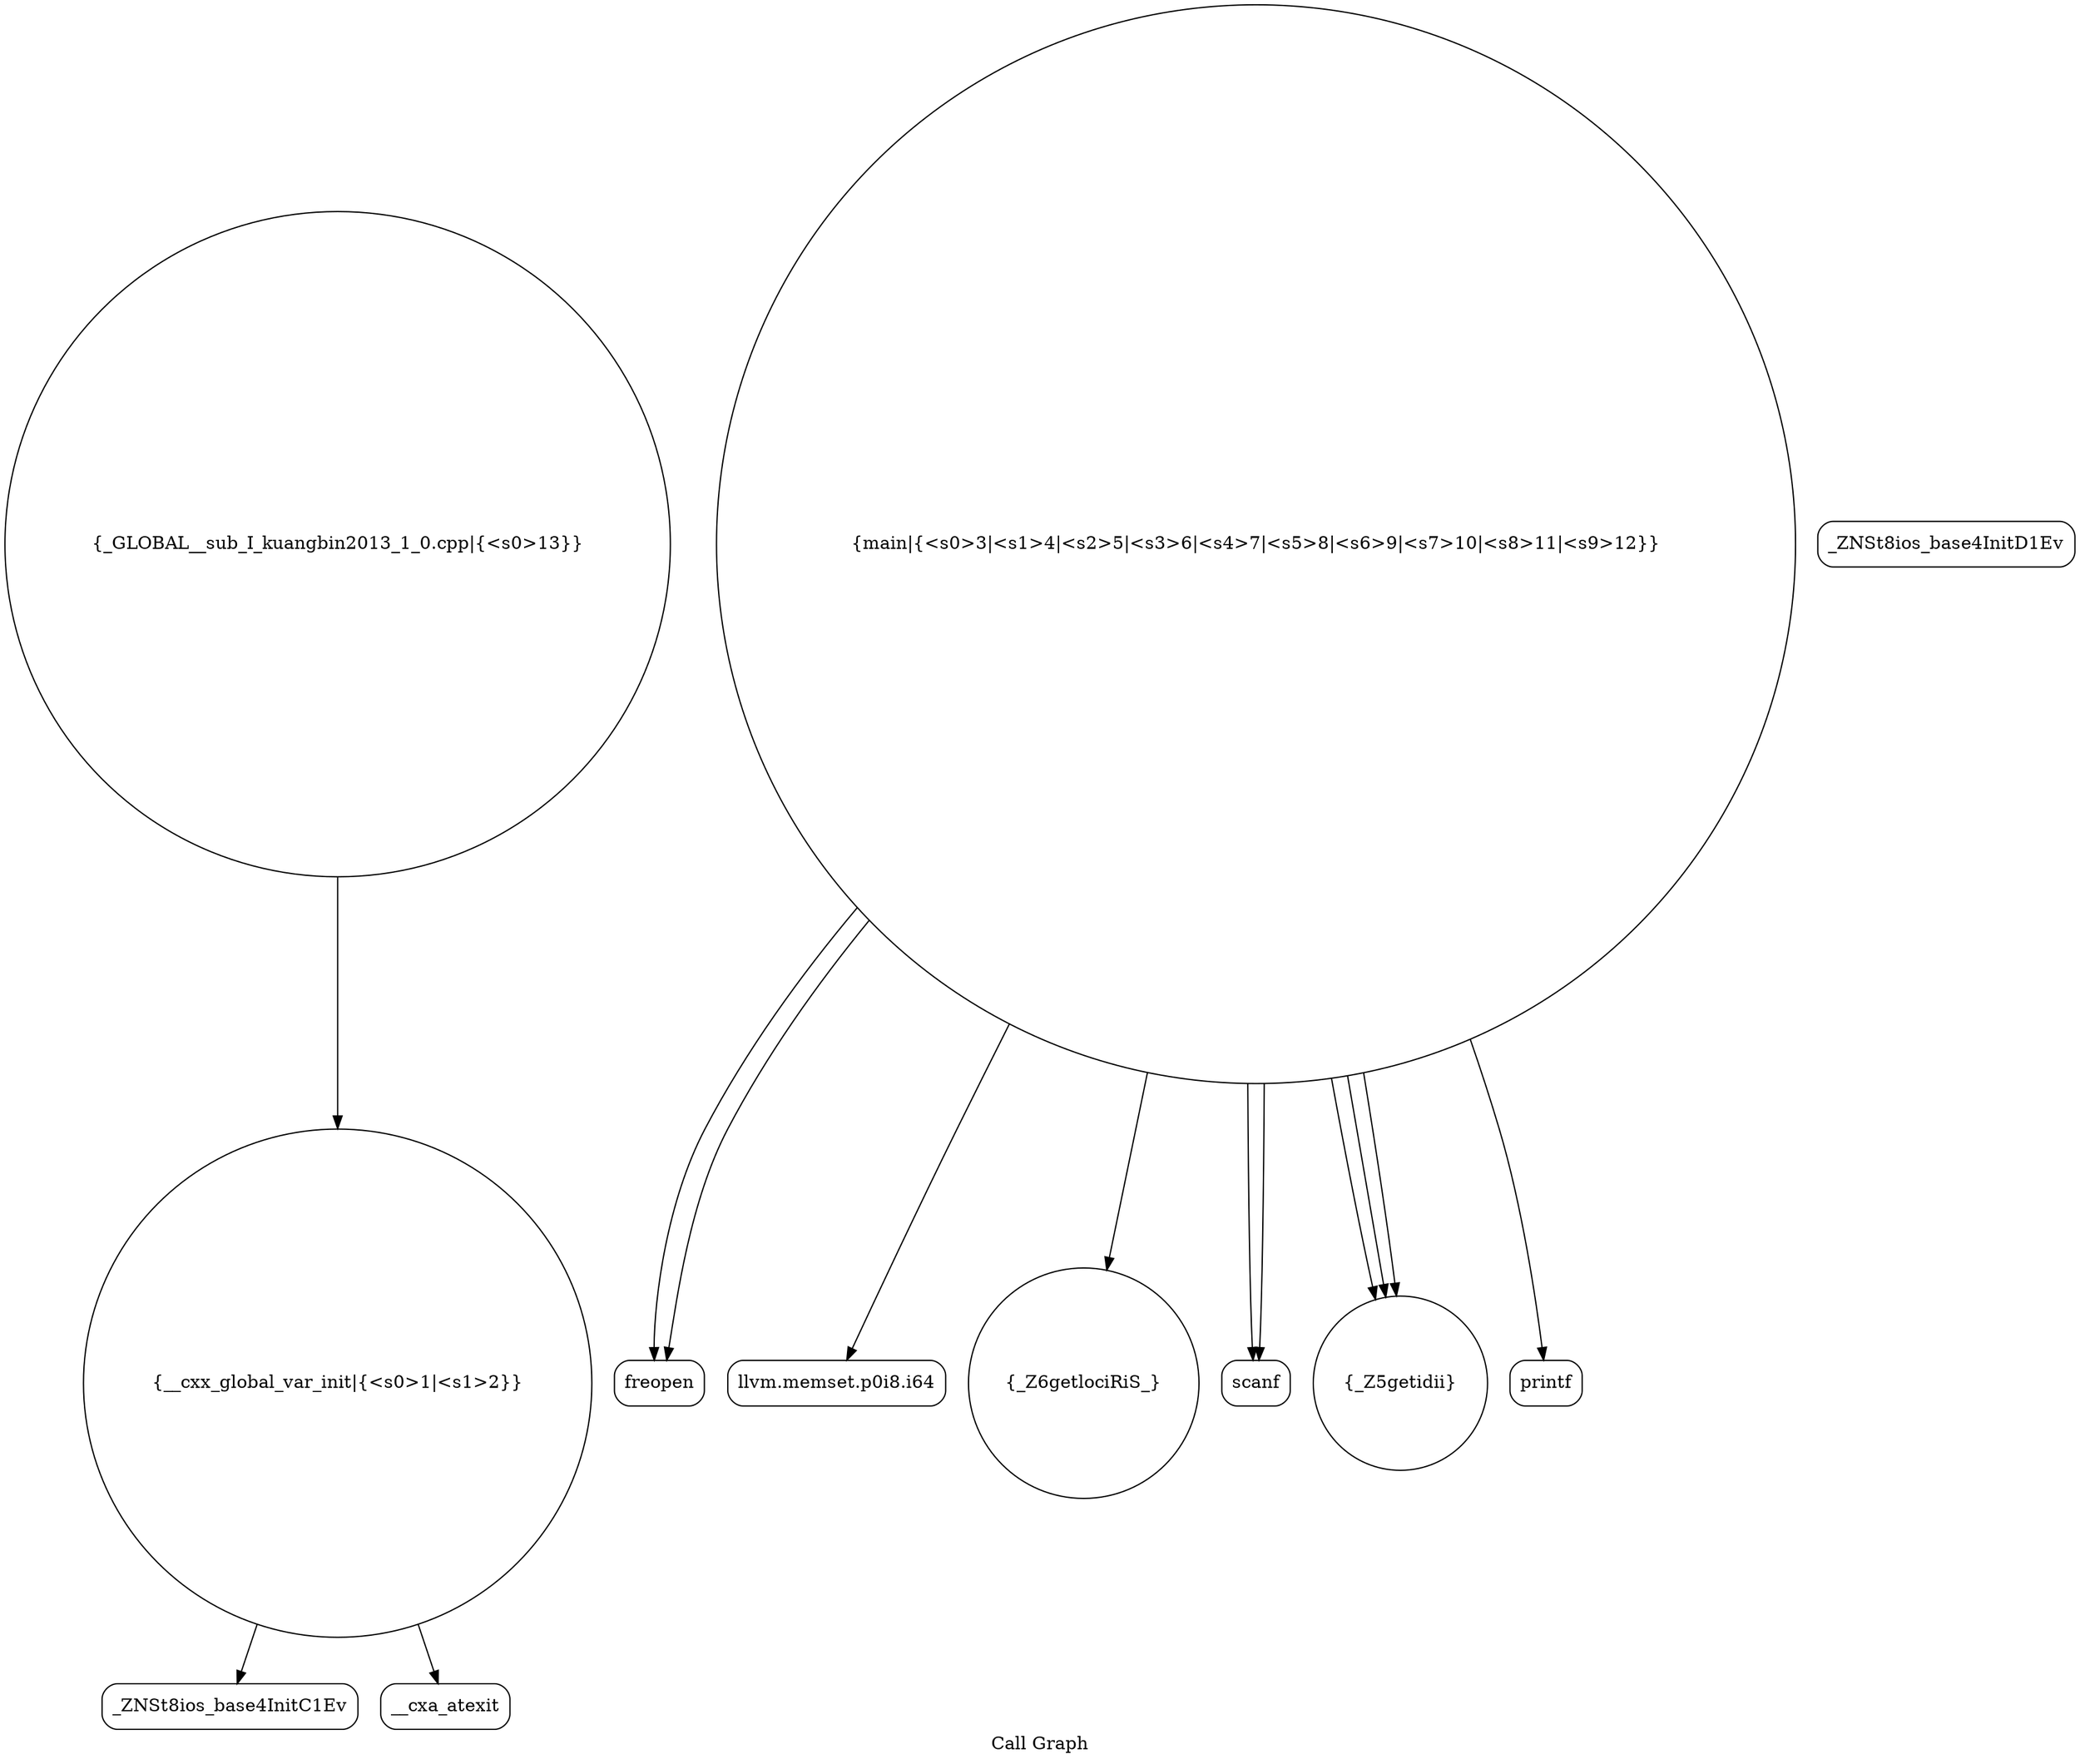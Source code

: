 digraph "Call Graph" {
	label="Call Graph";

	Node0x56326fd3fb40 [shape=record,shape=circle,label="{__cxx_global_var_init|{<s0>1|<s1>2}}"];
	Node0x56326fd3fb40:s0 -> Node0x56326fd3ffd0[color=black];
	Node0x56326fd3fb40:s1 -> Node0x56326fd400d0[color=black];
	Node0x56326fd402d0 [shape=record,shape=Mrecord,label="{freopen}"];
	Node0x56326fd40050 [shape=record,shape=Mrecord,label="{_ZNSt8ios_base4InitD1Ev}"];
	Node0x56326fd403d0 [shape=record,shape=Mrecord,label="{llvm.memset.p0i8.i64}"];
	Node0x56326fd40150 [shape=record,shape=circle,label="{_Z6getlociRiS_}"];
	Node0x56326fd404d0 [shape=record,shape=circle,label="{_GLOBAL__sub_I_kuangbin2013_1_0.cpp|{<s0>13}}"];
	Node0x56326fd404d0:s0 -> Node0x56326fd3fb40[color=black];
	Node0x56326fd40250 [shape=record,shape=circle,label="{main|{<s0>3|<s1>4|<s2>5|<s3>6|<s4>7|<s5>8|<s6>9|<s7>10|<s8>11|<s9>12}}"];
	Node0x56326fd40250:s0 -> Node0x56326fd402d0[color=black];
	Node0x56326fd40250:s1 -> Node0x56326fd402d0[color=black];
	Node0x56326fd40250:s2 -> Node0x56326fd40350[color=black];
	Node0x56326fd40250:s3 -> Node0x56326fd40350[color=black];
	Node0x56326fd40250:s4 -> Node0x56326fd403d0[color=black];
	Node0x56326fd40250:s5 -> Node0x56326fd40150[color=black];
	Node0x56326fd40250:s6 -> Node0x56326fd401d0[color=black];
	Node0x56326fd40250:s7 -> Node0x56326fd401d0[color=black];
	Node0x56326fd40250:s8 -> Node0x56326fd401d0[color=black];
	Node0x56326fd40250:s9 -> Node0x56326fd40450[color=black];
	Node0x56326fd3ffd0 [shape=record,shape=Mrecord,label="{_ZNSt8ios_base4InitC1Ev}"];
	Node0x56326fd40350 [shape=record,shape=Mrecord,label="{scanf}"];
	Node0x56326fd400d0 [shape=record,shape=Mrecord,label="{__cxa_atexit}"];
	Node0x56326fd40450 [shape=record,shape=Mrecord,label="{printf}"];
	Node0x56326fd401d0 [shape=record,shape=circle,label="{_Z5getidii}"];
}
